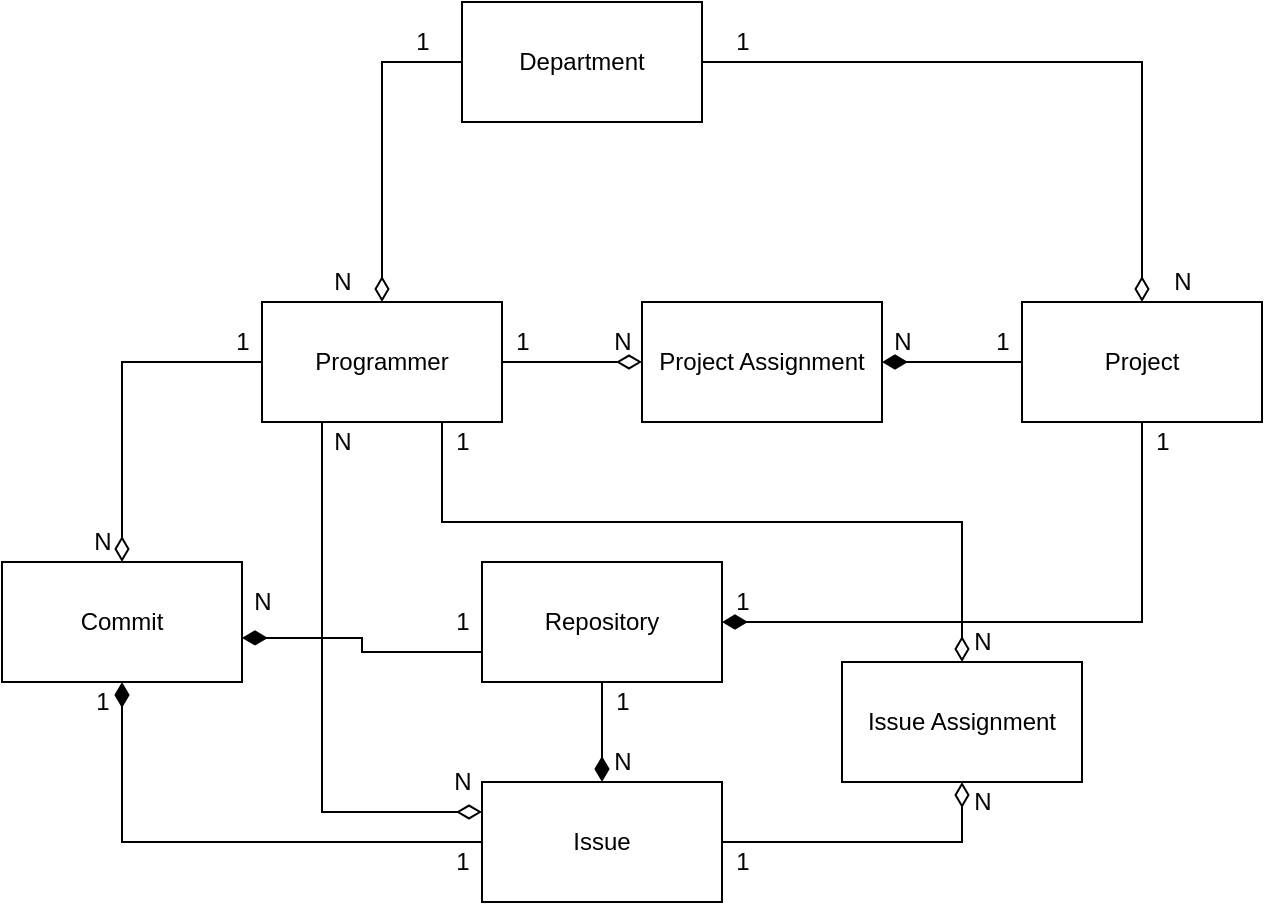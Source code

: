 <mxfile version="15.8.6" type="device"><diagram id="C5RBs43oDa-KdzZeNtuy" name="Page-1"><mxGraphModel dx="981" dy="548" grid="1" gridSize="10" guides="1" tooltips="1" connect="1" arrows="1" fold="1" page="1" pageScale="1" pageWidth="827" pageHeight="1169" math="0" shadow="0"><root><mxCell id="WIyWlLk6GJQsqaUBKTNV-0"/><mxCell id="WIyWlLk6GJQsqaUBKTNV-1" parent="WIyWlLk6GJQsqaUBKTNV-0"/><mxCell id="1edig4_t7ebv73Tul5Fa-11" style="edgeStyle=orthogonalEdgeStyle;rounded=0;orthogonalLoop=1;jettySize=auto;html=1;exitX=0.5;exitY=0;exitDx=0;exitDy=0;entryX=0;entryY=0.5;entryDx=0;entryDy=0;endArrow=none;endFill=0;startArrow=diamondThin;startFill=0;startSize=10;" edge="1" parent="WIyWlLk6GJQsqaUBKTNV-1" source="1edig4_t7ebv73Tul5Fa-0" target="1edig4_t7ebv73Tul5Fa-2"><mxGeometry relative="1" as="geometry"/></mxCell><mxCell id="1edig4_t7ebv73Tul5Fa-16" style="edgeStyle=orthogonalEdgeStyle;rounded=0;orthogonalLoop=1;jettySize=auto;html=1;exitX=0;exitY=0.5;exitDx=0;exitDy=0;entryX=0.5;entryY=0;entryDx=0;entryDy=0;startArrow=none;startFill=0;endArrow=diamondThin;endFill=0;startSize=10;endSize=10;strokeWidth=1;" edge="1" parent="WIyWlLk6GJQsqaUBKTNV-1" source="1edig4_t7ebv73Tul5Fa-0" target="1edig4_t7ebv73Tul5Fa-4"><mxGeometry relative="1" as="geometry"/></mxCell><mxCell id="1edig4_t7ebv73Tul5Fa-32" style="edgeStyle=orthogonalEdgeStyle;rounded=0;orthogonalLoop=1;jettySize=auto;html=1;exitX=0.25;exitY=1;exitDx=0;exitDy=0;entryX=0;entryY=0.25;entryDx=0;entryDy=0;startArrow=none;startFill=0;endArrow=diamondThin;endFill=0;startSize=10;endSize=10;strokeWidth=1;" edge="1" parent="WIyWlLk6GJQsqaUBKTNV-1" source="1edig4_t7ebv73Tul5Fa-0" target="1edig4_t7ebv73Tul5Fa-5"><mxGeometry relative="1" as="geometry"/></mxCell><mxCell id="1edig4_t7ebv73Tul5Fa-50" style="edgeStyle=orthogonalEdgeStyle;rounded=0;orthogonalLoop=1;jettySize=auto;html=1;exitX=0.75;exitY=1;exitDx=0;exitDy=0;entryX=0.5;entryY=0;entryDx=0;entryDy=0;startArrow=none;startFill=0;endArrow=diamondThin;endFill=0;startSize=10;endSize=10;strokeWidth=1;" edge="1" parent="WIyWlLk6GJQsqaUBKTNV-1" source="1edig4_t7ebv73Tul5Fa-0" target="1edig4_t7ebv73Tul5Fa-48"><mxGeometry relative="1" as="geometry"><Array as="points"><mxPoint x="350" y="350"/><mxPoint x="610" y="350"/></Array></mxGeometry></mxCell><mxCell id="1edig4_t7ebv73Tul5Fa-0" value="Programmer" style="rounded=0;whiteSpace=wrap;html=1;" vertex="1" parent="WIyWlLk6GJQsqaUBKTNV-1"><mxGeometry x="260" y="240" width="120" height="60" as="geometry"/></mxCell><mxCell id="1edig4_t7ebv73Tul5Fa-12" style="edgeStyle=orthogonalEdgeStyle;rounded=0;orthogonalLoop=1;jettySize=auto;html=1;exitX=0.5;exitY=0;exitDx=0;exitDy=0;entryX=1;entryY=0.5;entryDx=0;entryDy=0;endArrow=none;endFill=0;startArrow=diamondThin;startFill=0;strokeWidth=1;endSize=6;startSize=10;" edge="1" parent="WIyWlLk6GJQsqaUBKTNV-1" source="1edig4_t7ebv73Tul5Fa-1" target="1edig4_t7ebv73Tul5Fa-2"><mxGeometry relative="1" as="geometry"/></mxCell><mxCell id="1edig4_t7ebv73Tul5Fa-1" value="Project" style="rounded=0;whiteSpace=wrap;html=1;" vertex="1" parent="WIyWlLk6GJQsqaUBKTNV-1"><mxGeometry x="640" y="240" width="120" height="60" as="geometry"/></mxCell><mxCell id="1edig4_t7ebv73Tul5Fa-2" value="Department" style="rounded=0;whiteSpace=wrap;html=1;" vertex="1" parent="WIyWlLk6GJQsqaUBKTNV-1"><mxGeometry x="360" y="90" width="120" height="60" as="geometry"/></mxCell><mxCell id="1edig4_t7ebv73Tul5Fa-14" style="edgeStyle=orthogonalEdgeStyle;rounded=0;orthogonalLoop=1;jettySize=auto;html=1;exitX=1;exitY=0.5;exitDx=0;exitDy=0;entryX=0.5;entryY=1;entryDx=0;entryDy=0;endArrow=none;endFill=0;startArrow=diamondThin;startFill=1;startSize=10;" edge="1" parent="WIyWlLk6GJQsqaUBKTNV-1" source="1edig4_t7ebv73Tul5Fa-3" target="1edig4_t7ebv73Tul5Fa-1"><mxGeometry relative="1" as="geometry"/></mxCell><mxCell id="1edig4_t7ebv73Tul5Fa-20" style="edgeStyle=orthogonalEdgeStyle;rounded=0;orthogonalLoop=1;jettySize=auto;html=1;exitX=0;exitY=0.75;exitDx=0;exitDy=0;entryX=1;entryY=0.633;entryDx=0;entryDy=0;startArrow=none;startFill=0;endArrow=diamondThin;endFill=1;startSize=10;endSize=10;strokeWidth=1;entryPerimeter=0;" edge="1" parent="WIyWlLk6GJQsqaUBKTNV-1" source="1edig4_t7ebv73Tul5Fa-3" target="1edig4_t7ebv73Tul5Fa-4"><mxGeometry relative="1" as="geometry"><Array as="points"><mxPoint x="310" y="415"/><mxPoint x="310" y="408"/></Array></mxGeometry></mxCell><mxCell id="1edig4_t7ebv73Tul5Fa-3" value="Repository" style="rounded=0;whiteSpace=wrap;html=1;" vertex="1" parent="WIyWlLk6GJQsqaUBKTNV-1"><mxGeometry x="370" y="370" width="120" height="60" as="geometry"/></mxCell><mxCell id="1edig4_t7ebv73Tul5Fa-18" style="edgeStyle=orthogonalEdgeStyle;rounded=0;orthogonalLoop=1;jettySize=auto;html=1;exitX=0.5;exitY=1;exitDx=0;exitDy=0;entryX=0;entryY=0.5;entryDx=0;entryDy=0;startArrow=diamondThin;startFill=1;endArrow=none;endFill=0;startSize=10;endSize=10;strokeWidth=1;" edge="1" parent="WIyWlLk6GJQsqaUBKTNV-1" source="1edig4_t7ebv73Tul5Fa-4" target="1edig4_t7ebv73Tul5Fa-5"><mxGeometry relative="1" as="geometry"/></mxCell><mxCell id="1edig4_t7ebv73Tul5Fa-4" value="Commit" style="rounded=0;whiteSpace=wrap;html=1;" vertex="1" parent="WIyWlLk6GJQsqaUBKTNV-1"><mxGeometry x="130" y="370" width="120" height="60" as="geometry"/></mxCell><mxCell id="1edig4_t7ebv73Tul5Fa-17" style="edgeStyle=orthogonalEdgeStyle;rounded=0;orthogonalLoop=1;jettySize=auto;html=1;exitX=0.5;exitY=0;exitDx=0;exitDy=0;entryX=0.5;entryY=1;entryDx=0;entryDy=0;startArrow=diamondThin;startFill=1;endArrow=none;endFill=0;startSize=10;endSize=10;strokeWidth=1;" edge="1" parent="WIyWlLk6GJQsqaUBKTNV-1" source="1edig4_t7ebv73Tul5Fa-5" target="1edig4_t7ebv73Tul5Fa-3"><mxGeometry relative="1" as="geometry"/></mxCell><mxCell id="1edig4_t7ebv73Tul5Fa-49" style="edgeStyle=orthogonalEdgeStyle;rounded=0;orthogonalLoop=1;jettySize=auto;html=1;exitX=1;exitY=0.5;exitDx=0;exitDy=0;entryX=0.5;entryY=1;entryDx=0;entryDy=0;startArrow=none;startFill=0;endArrow=diamondThin;endFill=0;startSize=10;endSize=10;strokeWidth=1;" edge="1" parent="WIyWlLk6GJQsqaUBKTNV-1" source="1edig4_t7ebv73Tul5Fa-5" target="1edig4_t7ebv73Tul5Fa-48"><mxGeometry relative="1" as="geometry"/></mxCell><mxCell id="1edig4_t7ebv73Tul5Fa-5" value="Issue" style="rounded=0;whiteSpace=wrap;html=1;" vertex="1" parent="WIyWlLk6GJQsqaUBKTNV-1"><mxGeometry x="370" y="480" width="120" height="60" as="geometry"/></mxCell><mxCell id="1edig4_t7ebv73Tul5Fa-21" value="N" style="text;html=1;align=center;verticalAlign=middle;resizable=0;points=[];autosize=1;strokeColor=none;fillColor=none;" vertex="1" parent="WIyWlLk6GJQsqaUBKTNV-1"><mxGeometry x="290" y="220" width="20" height="20" as="geometry"/></mxCell><mxCell id="1edig4_t7ebv73Tul5Fa-22" value="1" style="text;html=1;align=center;verticalAlign=middle;resizable=0;points=[];autosize=1;strokeColor=none;fillColor=none;" vertex="1" parent="WIyWlLk6GJQsqaUBKTNV-1"><mxGeometry x="330" y="100" width="20" height="20" as="geometry"/></mxCell><mxCell id="1edig4_t7ebv73Tul5Fa-23" value="1" style="text;html=1;align=center;verticalAlign=middle;resizable=0;points=[];autosize=1;strokeColor=none;fillColor=none;" vertex="1" parent="WIyWlLk6GJQsqaUBKTNV-1"><mxGeometry x="490" y="100" width="20" height="20" as="geometry"/></mxCell><mxCell id="1edig4_t7ebv73Tul5Fa-24" value="N" style="text;html=1;align=center;verticalAlign=middle;resizable=0;points=[];autosize=1;strokeColor=none;fillColor=none;" vertex="1" parent="WIyWlLk6GJQsqaUBKTNV-1"><mxGeometry x="710" y="220" width="20" height="20" as="geometry"/></mxCell><mxCell id="1edig4_t7ebv73Tul5Fa-25" value="1" style="text;html=1;align=center;verticalAlign=middle;resizable=0;points=[];autosize=1;strokeColor=none;fillColor=none;" vertex="1" parent="WIyWlLk6GJQsqaUBKTNV-1"><mxGeometry x="700" y="300" width="20" height="20" as="geometry"/></mxCell><mxCell id="1edig4_t7ebv73Tul5Fa-26" value="1" style="text;html=1;align=center;verticalAlign=middle;resizable=0;points=[];autosize=1;strokeColor=none;fillColor=none;" vertex="1" parent="WIyWlLk6GJQsqaUBKTNV-1"><mxGeometry x="490" y="380" width="20" height="20" as="geometry"/></mxCell><mxCell id="1edig4_t7ebv73Tul5Fa-27" value="N" style="text;html=1;align=center;verticalAlign=middle;resizable=0;points=[];autosize=1;strokeColor=none;fillColor=none;" vertex="1" parent="WIyWlLk6GJQsqaUBKTNV-1"><mxGeometry x="570" y="250" width="20" height="20" as="geometry"/></mxCell><mxCell id="1edig4_t7ebv73Tul5Fa-28" value="1" style="text;html=1;align=center;verticalAlign=middle;resizable=0;points=[];autosize=1;strokeColor=none;fillColor=none;" vertex="1" parent="WIyWlLk6GJQsqaUBKTNV-1"><mxGeometry x="380" y="250" width="20" height="20" as="geometry"/></mxCell><mxCell id="1edig4_t7ebv73Tul5Fa-30" value="N" style="text;html=1;align=center;verticalAlign=middle;resizable=0;points=[];autosize=1;strokeColor=none;fillColor=none;" vertex="1" parent="WIyWlLk6GJQsqaUBKTNV-1"><mxGeometry x="170" y="350" width="20" height="20" as="geometry"/></mxCell><mxCell id="1edig4_t7ebv73Tul5Fa-31" value="1" style="text;html=1;align=center;verticalAlign=middle;resizable=0;points=[];autosize=1;strokeColor=none;fillColor=none;" vertex="1" parent="WIyWlLk6GJQsqaUBKTNV-1"><mxGeometry x="240" y="250" width="20" height="20" as="geometry"/></mxCell><mxCell id="1edig4_t7ebv73Tul5Fa-33" value="N" style="text;html=1;align=center;verticalAlign=middle;resizable=0;points=[];autosize=1;strokeColor=none;fillColor=none;" vertex="1" parent="WIyWlLk6GJQsqaUBKTNV-1"><mxGeometry x="290" y="300" width="20" height="20" as="geometry"/></mxCell><mxCell id="1edig4_t7ebv73Tul5Fa-34" value="N" style="text;html=1;align=center;verticalAlign=middle;resizable=0;points=[];autosize=1;strokeColor=none;fillColor=none;" vertex="1" parent="WIyWlLk6GJQsqaUBKTNV-1"><mxGeometry x="350" y="470" width="20" height="20" as="geometry"/></mxCell><mxCell id="1edig4_t7ebv73Tul5Fa-35" value="1" style="text;html=1;align=center;verticalAlign=middle;resizable=0;points=[];autosize=1;strokeColor=none;fillColor=none;" vertex="1" parent="WIyWlLk6GJQsqaUBKTNV-1"><mxGeometry x="430" y="430" width="20" height="20" as="geometry"/></mxCell><mxCell id="1edig4_t7ebv73Tul5Fa-36" value="N" style="text;html=1;align=center;verticalAlign=middle;resizable=0;points=[];autosize=1;strokeColor=none;fillColor=none;" vertex="1" parent="WIyWlLk6GJQsqaUBKTNV-1"><mxGeometry x="430" y="460" width="20" height="20" as="geometry"/></mxCell><mxCell id="1edig4_t7ebv73Tul5Fa-37" value="1" style="text;html=1;align=center;verticalAlign=middle;resizable=0;points=[];autosize=1;strokeColor=none;fillColor=none;" vertex="1" parent="WIyWlLk6GJQsqaUBKTNV-1"><mxGeometry x="170" y="430" width="20" height="20" as="geometry"/></mxCell><mxCell id="1edig4_t7ebv73Tul5Fa-38" value="1" style="text;html=1;align=center;verticalAlign=middle;resizable=0;points=[];autosize=1;strokeColor=none;fillColor=none;" vertex="1" parent="WIyWlLk6GJQsqaUBKTNV-1"><mxGeometry x="350" y="510" width="20" height="20" as="geometry"/></mxCell><mxCell id="1edig4_t7ebv73Tul5Fa-39" value="1" style="text;html=1;align=center;verticalAlign=middle;resizable=0;points=[];autosize=1;strokeColor=none;fillColor=none;" vertex="1" parent="WIyWlLk6GJQsqaUBKTNV-1"><mxGeometry x="350" y="390" width="20" height="20" as="geometry"/></mxCell><mxCell id="1edig4_t7ebv73Tul5Fa-40" value="N" style="text;html=1;align=center;verticalAlign=middle;resizable=0;points=[];autosize=1;strokeColor=none;fillColor=none;" vertex="1" parent="WIyWlLk6GJQsqaUBKTNV-1"><mxGeometry x="250" y="380" width="20" height="20" as="geometry"/></mxCell><mxCell id="1edig4_t7ebv73Tul5Fa-42" style="edgeStyle=orthogonalEdgeStyle;rounded=0;orthogonalLoop=1;jettySize=auto;html=1;exitX=1;exitY=0.5;exitDx=0;exitDy=0;entryX=0;entryY=0.5;entryDx=0;entryDy=0;startArrow=diamondThin;startFill=1;endArrow=none;endFill=0;startSize=10;endSize=10;strokeWidth=1;" edge="1" parent="WIyWlLk6GJQsqaUBKTNV-1" source="1edig4_t7ebv73Tul5Fa-41" target="1edig4_t7ebv73Tul5Fa-1"><mxGeometry relative="1" as="geometry"/></mxCell><mxCell id="1edig4_t7ebv73Tul5Fa-43" style="edgeStyle=orthogonalEdgeStyle;rounded=0;orthogonalLoop=1;jettySize=auto;html=1;exitX=0;exitY=0.5;exitDx=0;exitDy=0;startArrow=diamondThin;startFill=0;endArrow=none;endFill=0;startSize=10;endSize=10;strokeWidth=1;" edge="1" parent="WIyWlLk6GJQsqaUBKTNV-1" source="1edig4_t7ebv73Tul5Fa-41" target="1edig4_t7ebv73Tul5Fa-0"><mxGeometry relative="1" as="geometry"/></mxCell><mxCell id="1edig4_t7ebv73Tul5Fa-41" value="Project Assignment" style="rounded=0;whiteSpace=wrap;html=1;" vertex="1" parent="WIyWlLk6GJQsqaUBKTNV-1"><mxGeometry x="450" y="240" width="120" height="60" as="geometry"/></mxCell><mxCell id="1edig4_t7ebv73Tul5Fa-45" value="N" style="text;html=1;align=center;verticalAlign=middle;resizable=0;points=[];autosize=1;strokeColor=none;fillColor=none;" vertex="1" parent="WIyWlLk6GJQsqaUBKTNV-1"><mxGeometry x="430" y="250" width="20" height="20" as="geometry"/></mxCell><mxCell id="1edig4_t7ebv73Tul5Fa-46" value="1" style="text;html=1;align=center;verticalAlign=middle;resizable=0;points=[];autosize=1;strokeColor=none;fillColor=none;" vertex="1" parent="WIyWlLk6GJQsqaUBKTNV-1"><mxGeometry x="620" y="250" width="20" height="20" as="geometry"/></mxCell><mxCell id="1edig4_t7ebv73Tul5Fa-48" value="Issue Assignment" style="rounded=0;whiteSpace=wrap;html=1;" vertex="1" parent="WIyWlLk6GJQsqaUBKTNV-1"><mxGeometry x="550" y="420" width="120" height="60" as="geometry"/></mxCell><mxCell id="1edig4_t7ebv73Tul5Fa-51" value="1" style="text;html=1;align=center;verticalAlign=middle;resizable=0;points=[];autosize=1;strokeColor=none;fillColor=none;" vertex="1" parent="WIyWlLk6GJQsqaUBKTNV-1"><mxGeometry x="350" y="300" width="20" height="20" as="geometry"/></mxCell><mxCell id="1edig4_t7ebv73Tul5Fa-52" value="N" style="text;html=1;align=center;verticalAlign=middle;resizable=0;points=[];autosize=1;strokeColor=none;fillColor=none;" vertex="1" parent="WIyWlLk6GJQsqaUBKTNV-1"><mxGeometry x="610" y="400" width="20" height="20" as="geometry"/></mxCell><mxCell id="1edig4_t7ebv73Tul5Fa-53" value="1" style="text;html=1;align=center;verticalAlign=middle;resizable=0;points=[];autosize=1;strokeColor=none;fillColor=none;" vertex="1" parent="WIyWlLk6GJQsqaUBKTNV-1"><mxGeometry x="490" y="510" width="20" height="20" as="geometry"/></mxCell><mxCell id="1edig4_t7ebv73Tul5Fa-54" value="N" style="text;html=1;align=center;verticalAlign=middle;resizable=0;points=[];autosize=1;strokeColor=none;fillColor=none;" vertex="1" parent="WIyWlLk6GJQsqaUBKTNV-1"><mxGeometry x="610" y="480" width="20" height="20" as="geometry"/></mxCell></root></mxGraphModel></diagram></mxfile>